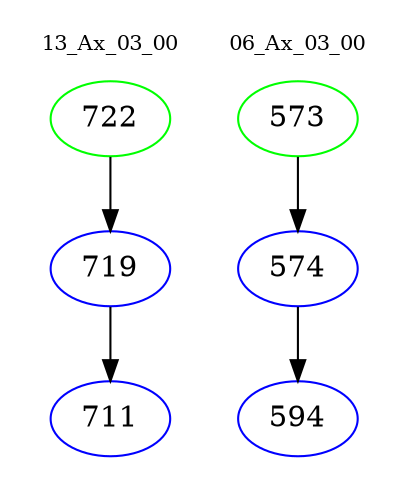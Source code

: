 digraph{
subgraph cluster_0 {
color = white
label = "13_Ax_03_00";
fontsize=10;
T0_722 [label="722", color="green"]
T0_722 -> T0_719 [color="black"]
T0_719 [label="719", color="blue"]
T0_719 -> T0_711 [color="black"]
T0_711 [label="711", color="blue"]
}
subgraph cluster_1 {
color = white
label = "06_Ax_03_00";
fontsize=10;
T1_573 [label="573", color="green"]
T1_573 -> T1_574 [color="black"]
T1_574 [label="574", color="blue"]
T1_574 -> T1_594 [color="black"]
T1_594 [label="594", color="blue"]
}
}
